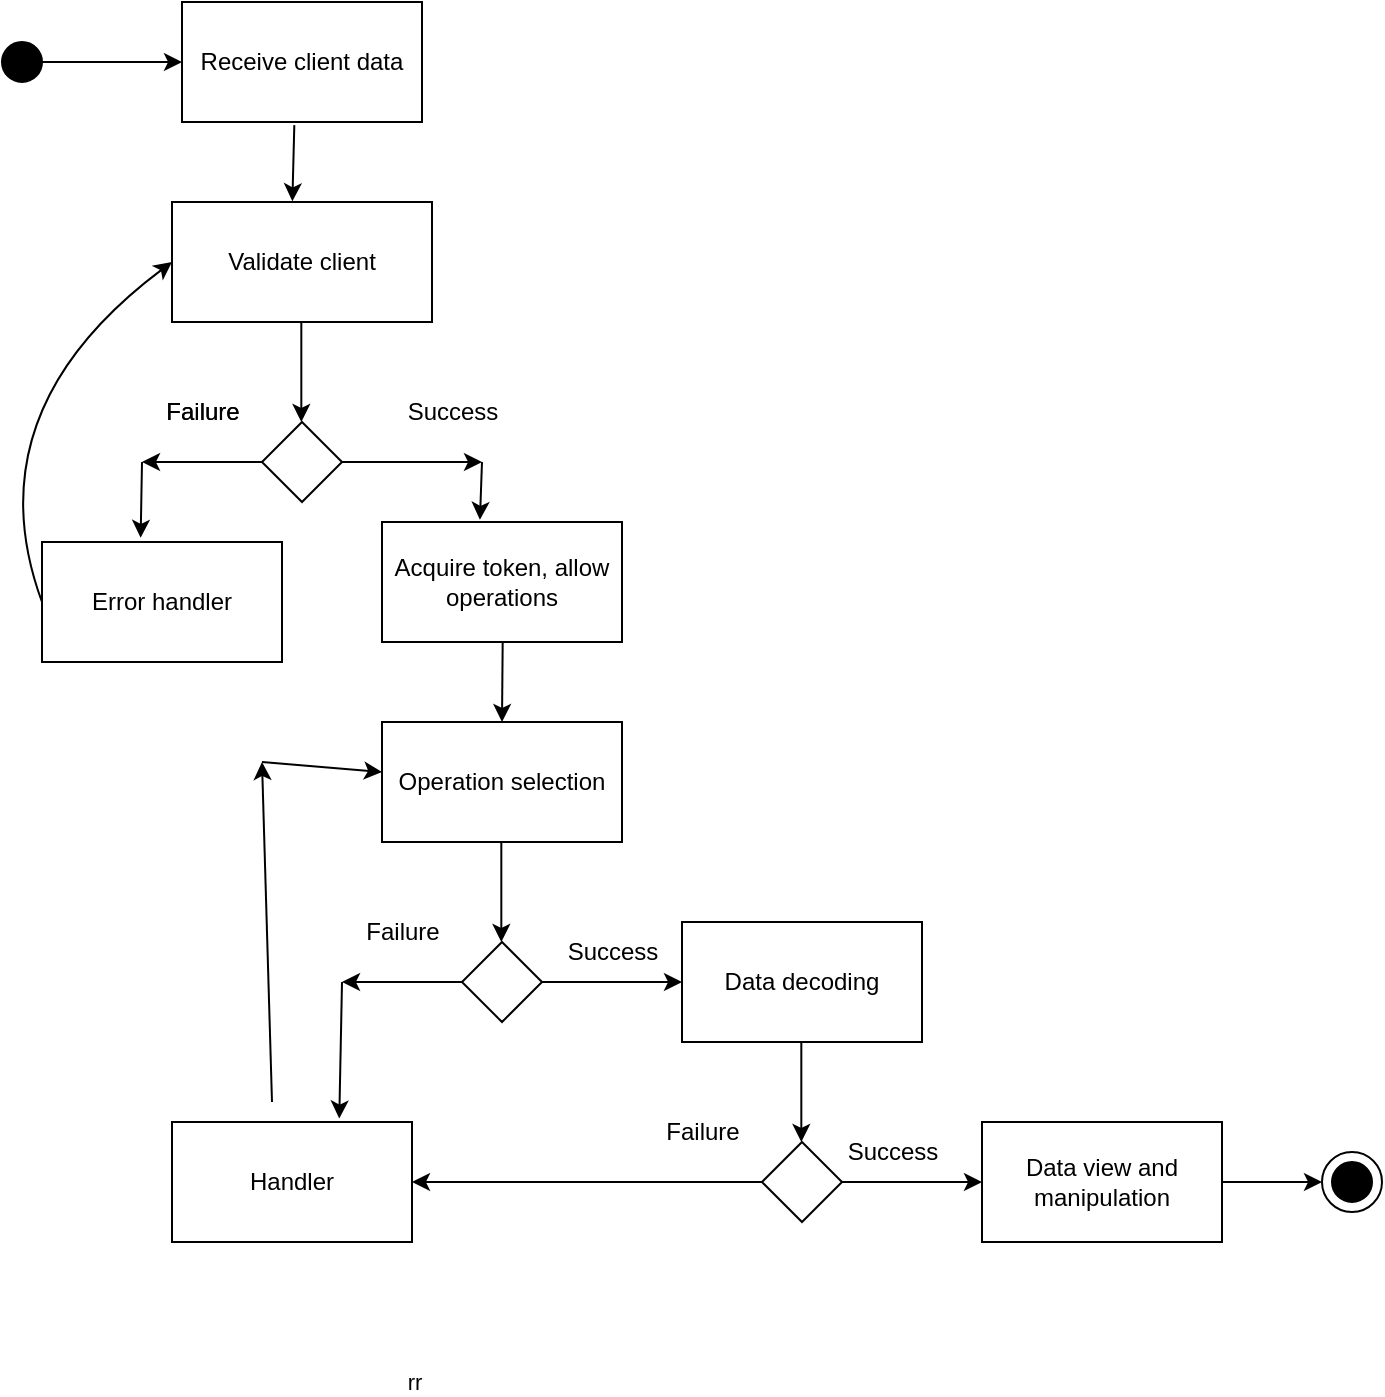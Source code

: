 <mxfile version="20.7.3" type="device"><diagram id="kgpKYQtTHZ0yAKxKKP6v" name="Page-1"><mxGraphModel dx="989" dy="510" grid="1" gridSize="10" guides="1" tooltips="1" connect="1" arrows="1" fold="1" page="1" pageScale="1" pageWidth="850" pageHeight="1100" math="0" shadow="0"><root><mxCell id="0"/><mxCell id="1" parent="0"/><mxCell id="uEBO8SWUzv3L_D1JfqAH-38" value="" style="ellipse;whiteSpace=wrap;html=1;aspect=fixed;fillColor=#000000;" parent="1" vertex="1"><mxGeometry x="30" y="80" width="20" height="20" as="geometry"/></mxCell><mxCell id="uEBO8SWUzv3L_D1JfqAH-39" value="" style="endArrow=classic;html=1;rounded=0;exitX=1;exitY=0.5;exitDx=0;exitDy=0;" parent="1" source="uEBO8SWUzv3L_D1JfqAH-38" target="uEBO8SWUzv3L_D1JfqAH-40" edge="1"><mxGeometry width="50" height="50" relative="1" as="geometry"><mxPoint x="310" y="270" as="sourcePoint"/><mxPoint x="100" y="90" as="targetPoint"/></mxGeometry></mxCell><mxCell id="uEBO8SWUzv3L_D1JfqAH-40" value="Receive client data" style="rounded=0;whiteSpace=wrap;html=1;fillColor=none;" parent="1" vertex="1"><mxGeometry x="120" y="60" width="120" height="60" as="geometry"/></mxCell><mxCell id="uEBO8SWUzv3L_D1JfqAH-41" value="" style="endArrow=classic;html=1;rounded=0;exitX=0.468;exitY=1.026;exitDx=0;exitDy=0;exitPerimeter=0;entryX=0.463;entryY=-0.006;entryDx=0;entryDy=0;entryPerimeter=0;" parent="1" source="uEBO8SWUzv3L_D1JfqAH-40" target="uEBO8SWUzv3L_D1JfqAH-45" edge="1"><mxGeometry width="50" height="50" relative="1" as="geometry"><mxPoint x="310" y="270" as="sourcePoint"/><mxPoint x="326" y="170" as="targetPoint"/></mxGeometry></mxCell><mxCell id="uEBO8SWUzv3L_D1JfqAH-43" value="" style="endArrow=classic;html=1;rounded=0;strokeWidth=1;" parent="1" edge="1"><mxGeometry width="50" height="50" relative="1" as="geometry"><mxPoint x="179.66" y="220" as="sourcePoint"/><mxPoint x="179.66" y="270" as="targetPoint"/></mxGeometry></mxCell><mxCell id="uEBO8SWUzv3L_D1JfqAH-45" value="Validate client" style="rounded=0;whiteSpace=wrap;html=1;fillColor=none;" parent="1" vertex="1"><mxGeometry x="115" y="160" width="130" height="60" as="geometry"/></mxCell><mxCell id="uEBO8SWUzv3L_D1JfqAH-46" value="Failure" style="text;html=1;align=center;verticalAlign=middle;resizable=0;points=[];autosize=1;strokeColor=none;fillColor=none;" parent="1" vertex="1"><mxGeometry x="100" y="250" width="60" height="30" as="geometry"/></mxCell><mxCell id="uEBO8SWUzv3L_D1JfqAH-48" value="Success" style="text;html=1;align=center;verticalAlign=middle;resizable=0;points=[];autosize=1;strokeColor=none;fillColor=none;" parent="1" vertex="1"><mxGeometry x="220" y="250" width="70" height="30" as="geometry"/></mxCell><mxCell id="uEBO8SWUzv3L_D1JfqAH-50" value="" style="rhombus;whiteSpace=wrap;html=1;fillColor=none;" parent="1" vertex="1"><mxGeometry x="160" y="270" width="40" height="40" as="geometry"/></mxCell><mxCell id="uEBO8SWUzv3L_D1JfqAH-51" value="Acquire token, allow operations" style="rounded=0;whiteSpace=wrap;html=1;fillColor=none;" parent="1" vertex="1"><mxGeometry x="220" y="320" width="120" height="60" as="geometry"/></mxCell><mxCell id="uEBO8SWUzv3L_D1JfqAH-52" value="" style="endArrow=classic;html=1;rounded=0;strokeWidth=1;exitX=1;exitY=0.5;exitDx=0;exitDy=0;" parent="1" source="uEBO8SWUzv3L_D1JfqAH-50" edge="1"><mxGeometry x="-0.2" y="200" width="50" height="50" relative="1" as="geometry"><mxPoint x="370.0" y="240" as="sourcePoint"/><mxPoint x="270" y="290" as="targetPoint"/><mxPoint as="offset"/></mxGeometry></mxCell><mxCell id="uEBO8SWUzv3L_D1JfqAH-53" value="" style="endArrow=classic;html=1;rounded=0;strokeWidth=1;entryX=0.408;entryY=-0.018;entryDx=0;entryDy=0;entryPerimeter=0;" parent="1" target="uEBO8SWUzv3L_D1JfqAH-51" edge="1"><mxGeometry width="50" height="50" relative="1" as="geometry"><mxPoint x="270" y="290" as="sourcePoint"/><mxPoint x="340" y="230" as="targetPoint"/></mxGeometry></mxCell><mxCell id="uEBO8SWUzv3L_D1JfqAH-55" value="Error handler" style="rounded=0;whiteSpace=wrap;html=1;fillColor=none;" parent="1" vertex="1"><mxGeometry x="50" y="330" width="120" height="60" as="geometry"/></mxCell><mxCell id="uEBO8SWUzv3L_D1JfqAH-59" value="" style="endArrow=classic;html=1;rounded=0;strokeWidth=1;entryX=0.411;entryY=-0.035;entryDx=0;entryDy=0;entryPerimeter=0;" parent="1" target="uEBO8SWUzv3L_D1JfqAH-55" edge="1"><mxGeometry width="50" height="50" relative="1" as="geometry"><mxPoint x="100" y="290" as="sourcePoint"/><mxPoint x="340" y="230" as="targetPoint"/></mxGeometry></mxCell><mxCell id="uEBO8SWUzv3L_D1JfqAH-60" value="" style="curved=1;endArrow=classic;html=1;rounded=0;strokeWidth=1;exitX=0;exitY=0.5;exitDx=0;exitDy=0;entryX=0;entryY=0.5;entryDx=0;entryDy=0;" parent="1" source="uEBO8SWUzv3L_D1JfqAH-55" target="uEBO8SWUzv3L_D1JfqAH-45" edge="1"><mxGeometry width="50" height="50" relative="1" as="geometry"><mxPoint x="20" y="350" as="sourcePoint"/><mxPoint x="65" y="265" as="targetPoint"/><Array as="points"><mxPoint x="15" y="265"/></Array></mxGeometry></mxCell><mxCell id="uEBO8SWUzv3L_D1JfqAH-61" value="" style="ellipse;whiteSpace=wrap;html=1;aspect=fixed;fillColor=#000000;" parent="1" vertex="1"><mxGeometry x="695" y="640" width="20" height="20" as="geometry"/></mxCell><mxCell id="uEBO8SWUzv3L_D1JfqAH-62" value="" style="ellipse;whiteSpace=wrap;html=1;aspect=fixed;fillColor=none;" parent="1" vertex="1"><mxGeometry x="690" y="635" width="30" height="30" as="geometry"/></mxCell><mxCell id="uEBO8SWUzv3L_D1JfqAH-63" value="" style="endArrow=classic;html=1;rounded=0;strokeWidth=1;" parent="1" edge="1"><mxGeometry width="50" height="50" relative="1" as="geometry"><mxPoint x="280.34" y="380" as="sourcePoint"/><mxPoint x="280" y="420" as="targetPoint"/></mxGeometry></mxCell><mxCell id="B9RK7lfVYvgGAHiHdU4l-1" value="Operation selection" style="rounded=0;whiteSpace=wrap;html=1;fillColor=none;" vertex="1" parent="1"><mxGeometry x="220" y="420" width="120" height="60" as="geometry"/></mxCell><mxCell id="B9RK7lfVYvgGAHiHdU4l-4" value="Failure" style="text;html=1;align=center;verticalAlign=middle;resizable=0;points=[];autosize=1;strokeColor=none;fillColor=none;" vertex="1" parent="1"><mxGeometry x="100" y="250" width="60" height="30" as="geometry"/></mxCell><mxCell id="B9RK7lfVYvgGAHiHdU4l-6" value="" style="endArrow=classic;html=1;rounded=0;strokeWidth=1;" edge="1" parent="1"><mxGeometry width="50" height="50" relative="1" as="geometry"><mxPoint x="279.66" y="480" as="sourcePoint"/><mxPoint x="279.66" y="530" as="targetPoint"/></mxGeometry></mxCell><mxCell id="B9RK7lfVYvgGAHiHdU4l-7" value="Success" style="text;html=1;align=center;verticalAlign=middle;resizable=0;points=[];autosize=1;strokeColor=none;fillColor=none;" vertex="1" parent="1"><mxGeometry x="300" y="520" width="70" height="30" as="geometry"/></mxCell><mxCell id="B9RK7lfVYvgGAHiHdU4l-8" value="" style="rhombus;whiteSpace=wrap;html=1;fillColor=none;" vertex="1" parent="1"><mxGeometry x="260" y="530" width="40" height="40" as="geometry"/></mxCell><mxCell id="B9RK7lfVYvgGAHiHdU4l-9" value="" style="endArrow=classic;html=1;rounded=0;strokeWidth=1;exitX=1;exitY=0.5;exitDx=0;exitDy=0;" edge="1" parent="1" source="B9RK7lfVYvgGAHiHdU4l-8"><mxGeometry x="-0.2" y="200" width="50" height="50" relative="1" as="geometry"><mxPoint x="470.0" y="500" as="sourcePoint"/><mxPoint x="370" y="550" as="targetPoint"/><mxPoint as="offset"/></mxGeometry></mxCell><mxCell id="B9RK7lfVYvgGAHiHdU4l-10" value="rr" style="endArrow=classic;html=1;rounded=0;strokeWidth=1;exitX=0;exitY=0.5;exitDx=0;exitDy=0;" edge="1" parent="1"><mxGeometry x="-0.2" y="200" width="50" height="50" relative="1" as="geometry"><mxPoint x="260" y="550" as="sourcePoint"/><mxPoint x="200" y="550" as="targetPoint"/><mxPoint as="offset"/></mxGeometry></mxCell><mxCell id="B9RK7lfVYvgGAHiHdU4l-11" value="Failure" style="text;html=1;align=center;verticalAlign=middle;resizable=0;points=[];autosize=1;strokeColor=none;fillColor=none;" vertex="1" parent="1"><mxGeometry x="200" y="510" width="60" height="30" as="geometry"/></mxCell><mxCell id="B9RK7lfVYvgGAHiHdU4l-12" value="" style="endArrow=classic;html=1;rounded=0;exitX=0;exitY=0.5;exitDx=0;exitDy=0;" edge="1" parent="1" source="uEBO8SWUzv3L_D1JfqAH-50"><mxGeometry width="50" height="50" relative="1" as="geometry"><mxPoint x="370" y="460" as="sourcePoint"/><mxPoint x="100" y="290" as="targetPoint"/></mxGeometry></mxCell><mxCell id="B9RK7lfVYvgGAHiHdU4l-14" value="Data decoding" style="rounded=0;whiteSpace=wrap;html=1;fillColor=none;" vertex="1" parent="1"><mxGeometry x="370" y="520" width="120" height="60" as="geometry"/></mxCell><mxCell id="B9RK7lfVYvgGAHiHdU4l-26" value="" style="endArrow=classic;html=1;rounded=0;strokeWidth=1;" edge="1" parent="1"><mxGeometry width="50" height="50" relative="1" as="geometry"><mxPoint x="429.66" y="580" as="sourcePoint"/><mxPoint x="429.66" y="630" as="targetPoint"/></mxGeometry></mxCell><mxCell id="B9RK7lfVYvgGAHiHdU4l-27" value="Success" style="text;html=1;align=center;verticalAlign=middle;resizable=0;points=[];autosize=1;strokeColor=none;fillColor=none;" vertex="1" parent="1"><mxGeometry x="440" y="620" width="70" height="30" as="geometry"/></mxCell><mxCell id="B9RK7lfVYvgGAHiHdU4l-28" value="" style="rhombus;whiteSpace=wrap;html=1;fillColor=none;" vertex="1" parent="1"><mxGeometry x="410" y="630" width="40" height="40" as="geometry"/></mxCell><mxCell id="B9RK7lfVYvgGAHiHdU4l-29" value="" style="endArrow=classic;html=1;rounded=0;strokeWidth=1;exitX=1;exitY=0.5;exitDx=0;exitDy=0;" edge="1" parent="1" source="B9RK7lfVYvgGAHiHdU4l-28"><mxGeometry x="-0.2" y="200" width="50" height="50" relative="1" as="geometry"><mxPoint x="620.0" y="600" as="sourcePoint"/><mxPoint x="520" y="650" as="targetPoint"/><mxPoint as="offset"/></mxGeometry></mxCell><mxCell id="B9RK7lfVYvgGAHiHdU4l-30" value="Failure" style="text;html=1;align=center;verticalAlign=middle;resizable=0;points=[];autosize=1;strokeColor=none;fillColor=none;" vertex="1" parent="1"><mxGeometry x="350" y="610" width="60" height="30" as="geometry"/></mxCell><mxCell id="B9RK7lfVYvgGAHiHdU4l-31" value="" style="endArrow=classic;html=1;rounded=0;exitX=0;exitY=0.5;exitDx=0;exitDy=0;entryX=1;entryY=0.5;entryDx=0;entryDy=0;" edge="1" parent="1" source="B9RK7lfVYvgGAHiHdU4l-28" target="B9RK7lfVYvgGAHiHdU4l-34"><mxGeometry width="50" height="50" relative="1" as="geometry"><mxPoint x="620" y="820" as="sourcePoint"/><mxPoint x="350" y="650" as="targetPoint"/></mxGeometry></mxCell><mxCell id="B9RK7lfVYvgGAHiHdU4l-32" value="Data view and manipulation" style="rounded=0;whiteSpace=wrap;html=1;" vertex="1" parent="1"><mxGeometry x="520" y="620" width="120" height="60" as="geometry"/></mxCell><mxCell id="B9RK7lfVYvgGAHiHdU4l-33" value="" style="endArrow=classic;html=1;rounded=0;exitX=1;exitY=0.5;exitDx=0;exitDy=0;entryX=0;entryY=0.5;entryDx=0;entryDy=0;" edge="1" parent="1" source="B9RK7lfVYvgGAHiHdU4l-32" target="uEBO8SWUzv3L_D1JfqAH-62"><mxGeometry width="50" height="50" relative="1" as="geometry"><mxPoint x="670" y="550" as="sourcePoint"/><mxPoint x="720" y="500" as="targetPoint"/></mxGeometry></mxCell><mxCell id="B9RK7lfVYvgGAHiHdU4l-34" value="Handler" style="rounded=0;whiteSpace=wrap;html=1;fillColor=none;" vertex="1" parent="1"><mxGeometry x="115" y="620" width="120" height="60" as="geometry"/></mxCell><mxCell id="B9RK7lfVYvgGAHiHdU4l-35" value="" style="endArrow=classic;html=1;rounded=0;entryX=0.697;entryY=-0.029;entryDx=0;entryDy=0;entryPerimeter=0;" edge="1" parent="1" target="B9RK7lfVYvgGAHiHdU4l-34"><mxGeometry width="50" height="50" relative="1" as="geometry"><mxPoint x="200" y="550" as="sourcePoint"/><mxPoint x="420" y="470" as="targetPoint"/></mxGeometry></mxCell><mxCell id="B9RK7lfVYvgGAHiHdU4l-36" value="" style="endArrow=classic;html=1;rounded=0;" edge="1" parent="1"><mxGeometry width="50" height="50" relative="1" as="geometry"><mxPoint x="165" y="610" as="sourcePoint"/><mxPoint x="160" y="440" as="targetPoint"/></mxGeometry></mxCell><mxCell id="B9RK7lfVYvgGAHiHdU4l-37" value="" style="endArrow=classic;html=1;rounded=0;" edge="1" parent="1" target="B9RK7lfVYvgGAHiHdU4l-1"><mxGeometry width="50" height="50" relative="1" as="geometry"><mxPoint x="160" y="440" as="sourcePoint"/><mxPoint x="410" y="425" as="targetPoint"/></mxGeometry></mxCell></root></mxGraphModel></diagram></mxfile>